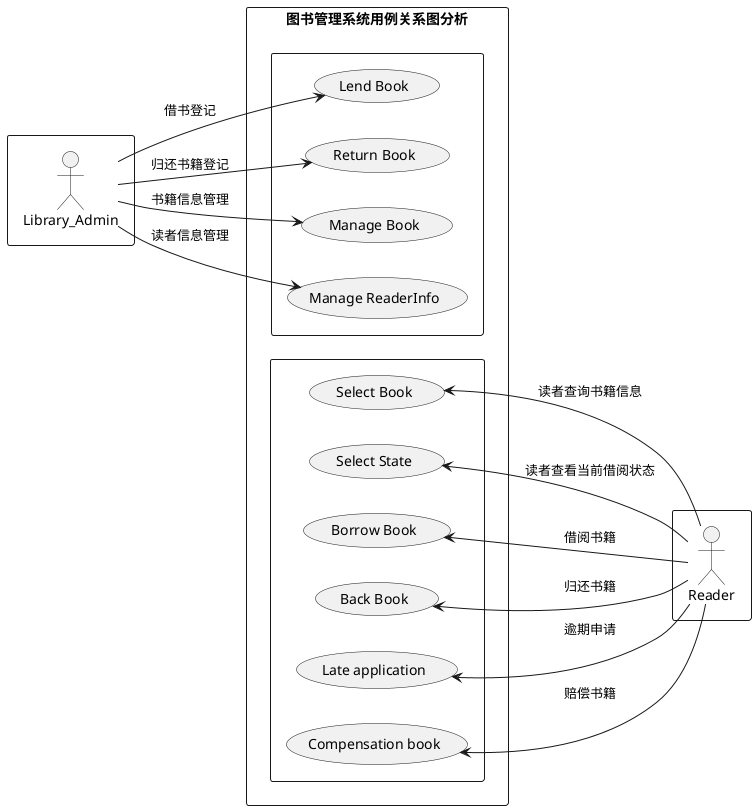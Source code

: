 @startuml
left to right direction
skinparam packageStyle rectangle
rectangle {
actor Library_Admin
}
rectangle {
actor Reader
}
rectangle 图书管理系统用例关系图分析{
rectangle {
Library_Admin ->(Lend Book):借书登记
Library_Admin -->(Return Book):归还书籍登记
Library_Admin -->(Manage Book):书籍信息管理
Library_Admin -->(Manage ReaderInfo):读者信息管理
}
rectangle {
(Select Book)<-- Reader:读者查询书籍信息
(Select State)<-- Reader:读者查看当前借阅状态
(Borrow Book)<-- Reader:借阅书籍
(Back Book)<-- Reader:归还书籍
(Late application)<-- Reader:逾期申请
(Compensation book)<--Reader:赔偿书籍
}
}

@enduml